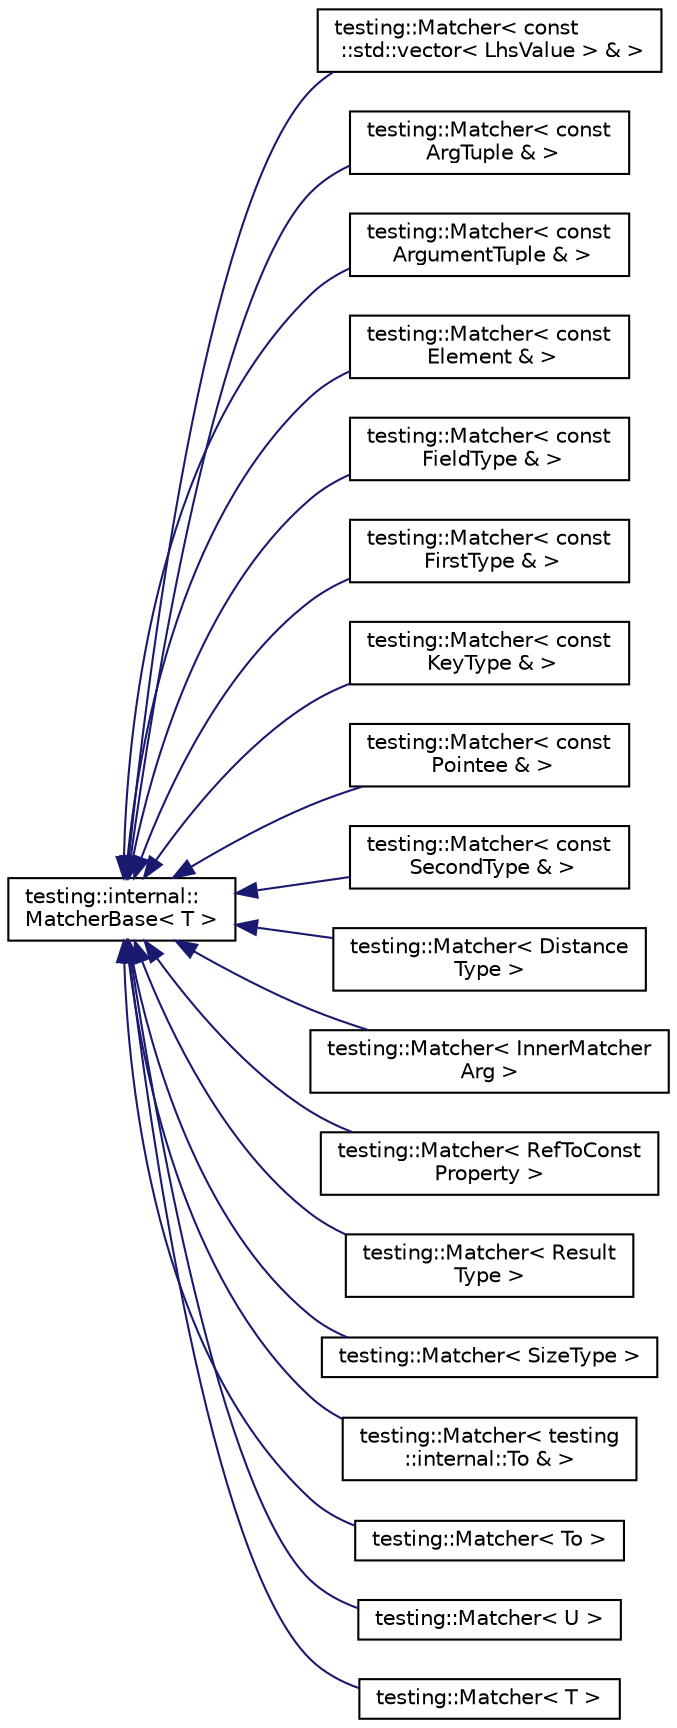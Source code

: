 digraph "Graphical Class Hierarchy"
{
  edge [fontname="Helvetica",fontsize="10",labelfontname="Helvetica",labelfontsize="10"];
  node [fontname="Helvetica",fontsize="10",shape=record];
  rankdir="LR";
  Node1 [label="testing::internal::\lMatcherBase\< T \>",height=0.2,width=0.4,color="black", fillcolor="white", style="filled",URL="$classtesting_1_1internal_1_1_matcher_base.html"];
  Node1 -> Node2 [dir="back",color="midnightblue",fontsize="10",style="solid",fontname="Helvetica"];
  Node2 [label="testing::Matcher\< const\l ::std::vector\< LhsValue \> & \>",height=0.2,width=0.4,color="black", fillcolor="white", style="filled",URL="$classtesting_1_1_matcher.html"];
  Node1 -> Node3 [dir="back",color="midnightblue",fontsize="10",style="solid",fontname="Helvetica"];
  Node3 [label="testing::Matcher\< const\l ArgTuple & \>",height=0.2,width=0.4,color="black", fillcolor="white", style="filled",URL="$classtesting_1_1_matcher.html"];
  Node1 -> Node4 [dir="back",color="midnightblue",fontsize="10",style="solid",fontname="Helvetica"];
  Node4 [label="testing::Matcher\< const\l ArgumentTuple & \>",height=0.2,width=0.4,color="black", fillcolor="white", style="filled",URL="$classtesting_1_1_matcher.html"];
  Node1 -> Node5 [dir="back",color="midnightblue",fontsize="10",style="solid",fontname="Helvetica"];
  Node5 [label="testing::Matcher\< const\l Element & \>",height=0.2,width=0.4,color="black", fillcolor="white", style="filled",URL="$classtesting_1_1_matcher.html"];
  Node1 -> Node6 [dir="back",color="midnightblue",fontsize="10",style="solid",fontname="Helvetica"];
  Node6 [label="testing::Matcher\< const\l FieldType & \>",height=0.2,width=0.4,color="black", fillcolor="white", style="filled",URL="$classtesting_1_1_matcher.html"];
  Node1 -> Node7 [dir="back",color="midnightblue",fontsize="10",style="solid",fontname="Helvetica"];
  Node7 [label="testing::Matcher\< const\l FirstType & \>",height=0.2,width=0.4,color="black", fillcolor="white", style="filled",URL="$classtesting_1_1_matcher.html"];
  Node1 -> Node8 [dir="back",color="midnightblue",fontsize="10",style="solid",fontname="Helvetica"];
  Node8 [label="testing::Matcher\< const\l KeyType & \>",height=0.2,width=0.4,color="black", fillcolor="white", style="filled",URL="$classtesting_1_1_matcher.html"];
  Node1 -> Node9 [dir="back",color="midnightblue",fontsize="10",style="solid",fontname="Helvetica"];
  Node9 [label="testing::Matcher\< const\l Pointee & \>",height=0.2,width=0.4,color="black", fillcolor="white", style="filled",URL="$classtesting_1_1_matcher.html"];
  Node1 -> Node10 [dir="back",color="midnightblue",fontsize="10",style="solid",fontname="Helvetica"];
  Node10 [label="testing::Matcher\< const\l SecondType & \>",height=0.2,width=0.4,color="black", fillcolor="white", style="filled",URL="$classtesting_1_1_matcher.html"];
  Node1 -> Node11 [dir="back",color="midnightblue",fontsize="10",style="solid",fontname="Helvetica"];
  Node11 [label="testing::Matcher\< Distance\lType \>",height=0.2,width=0.4,color="black", fillcolor="white", style="filled",URL="$classtesting_1_1_matcher.html"];
  Node1 -> Node12 [dir="back",color="midnightblue",fontsize="10",style="solid",fontname="Helvetica"];
  Node12 [label="testing::Matcher\< InnerMatcher\lArg \>",height=0.2,width=0.4,color="black", fillcolor="white", style="filled",URL="$classtesting_1_1_matcher.html"];
  Node1 -> Node13 [dir="back",color="midnightblue",fontsize="10",style="solid",fontname="Helvetica"];
  Node13 [label="testing::Matcher\< RefToConst\lProperty \>",height=0.2,width=0.4,color="black", fillcolor="white", style="filled",URL="$classtesting_1_1_matcher.html"];
  Node1 -> Node14 [dir="back",color="midnightblue",fontsize="10",style="solid",fontname="Helvetica"];
  Node14 [label="testing::Matcher\< Result\lType \>",height=0.2,width=0.4,color="black", fillcolor="white", style="filled",URL="$classtesting_1_1_matcher.html"];
  Node1 -> Node15 [dir="back",color="midnightblue",fontsize="10",style="solid",fontname="Helvetica"];
  Node15 [label="testing::Matcher\< SizeType \>",height=0.2,width=0.4,color="black", fillcolor="white", style="filled",URL="$classtesting_1_1_matcher.html"];
  Node1 -> Node16 [dir="back",color="midnightblue",fontsize="10",style="solid",fontname="Helvetica"];
  Node16 [label="testing::Matcher\< testing\l::internal::To & \>",height=0.2,width=0.4,color="black", fillcolor="white", style="filled",URL="$classtesting_1_1_matcher.html"];
  Node1 -> Node17 [dir="back",color="midnightblue",fontsize="10",style="solid",fontname="Helvetica"];
  Node17 [label="testing::Matcher\< To \>",height=0.2,width=0.4,color="black", fillcolor="white", style="filled",URL="$classtesting_1_1_matcher.html"];
  Node1 -> Node18 [dir="back",color="midnightblue",fontsize="10",style="solid",fontname="Helvetica"];
  Node18 [label="testing::Matcher\< U \>",height=0.2,width=0.4,color="black", fillcolor="white", style="filled",URL="$classtesting_1_1_matcher.html"];
  Node1 -> Node19 [dir="back",color="midnightblue",fontsize="10",style="solid",fontname="Helvetica"];
  Node19 [label="testing::Matcher\< T \>",height=0.2,width=0.4,color="black", fillcolor="white", style="filled",URL="$classtesting_1_1_matcher.html"];
}
